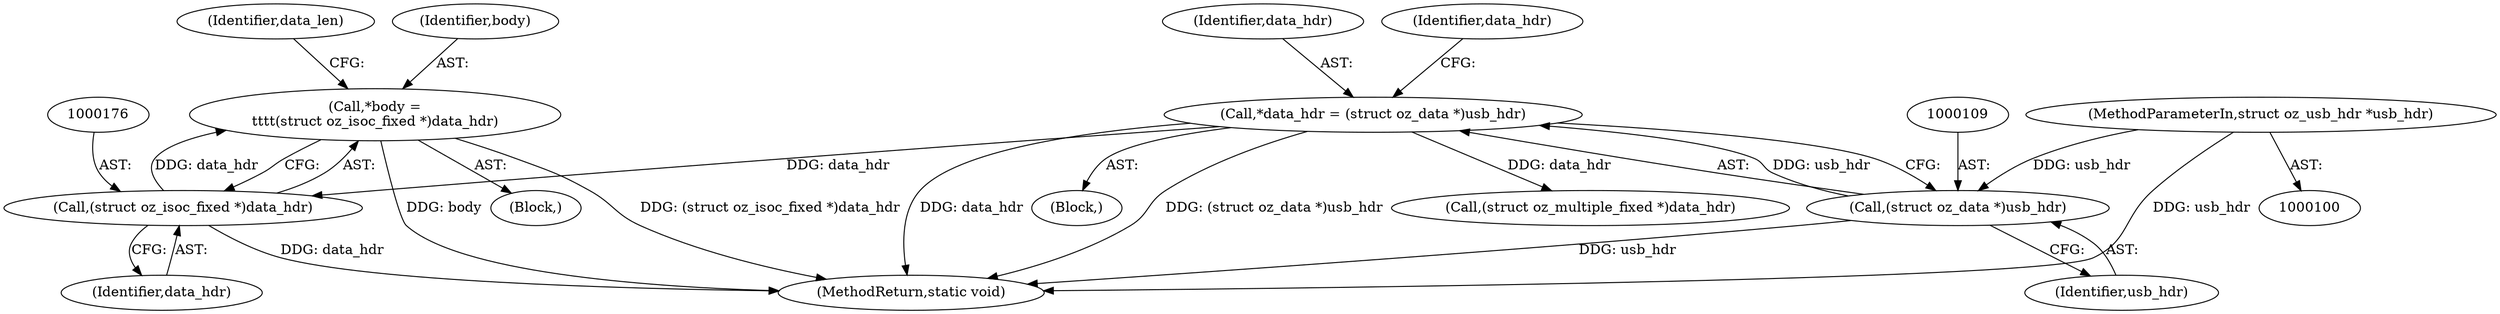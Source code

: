 digraph "0_linux_9a59029bc218b48eff8b5d4dde5662fd79d3e1a8@pointer" {
"1000173" [label="(Call,*body =\n\t\t\t\t(struct oz_isoc_fixed *)data_hdr)"];
"1000175" [label="(Call,(struct oz_isoc_fixed *)data_hdr)"];
"1000106" [label="(Call,*data_hdr = (struct oz_data *)usb_hdr)"];
"1000108" [label="(Call,(struct oz_data *)usb_hdr)"];
"1000102" [label="(MethodParameterIn,struct oz_usb_hdr *usb_hdr)"];
"1000180" [label="(Identifier,data_len)"];
"1000104" [label="(Block,)"];
"1000175" [label="(Call,(struct oz_isoc_fixed *)data_hdr)"];
"1000174" [label="(Identifier,body)"];
"1000171" [label="(Block,)"];
"1000107" [label="(Identifier,data_hdr)"];
"1000173" [label="(Call,*body =\n\t\t\t\t(struct oz_isoc_fixed *)data_hdr)"];
"1000110" [label="(Identifier,usb_hdr)"];
"1000113" [label="(Identifier,data_hdr)"];
"1000106" [label="(Call,*data_hdr = (struct oz_data *)usb_hdr)"];
"1000102" [label="(MethodParameterIn,struct oz_usb_hdr *usb_hdr)"];
"1000177" [label="(Identifier,data_hdr)"];
"1000121" [label="(Call,(struct oz_multiple_fixed *)data_hdr)"];
"1000233" [label="(MethodReturn,static void)"];
"1000108" [label="(Call,(struct oz_data *)usb_hdr)"];
"1000173" -> "1000171"  [label="AST: "];
"1000173" -> "1000175"  [label="CFG: "];
"1000174" -> "1000173"  [label="AST: "];
"1000175" -> "1000173"  [label="AST: "];
"1000180" -> "1000173"  [label="CFG: "];
"1000173" -> "1000233"  [label="DDG: body"];
"1000173" -> "1000233"  [label="DDG: (struct oz_isoc_fixed *)data_hdr"];
"1000175" -> "1000173"  [label="DDG: data_hdr"];
"1000175" -> "1000177"  [label="CFG: "];
"1000176" -> "1000175"  [label="AST: "];
"1000177" -> "1000175"  [label="AST: "];
"1000175" -> "1000233"  [label="DDG: data_hdr"];
"1000106" -> "1000175"  [label="DDG: data_hdr"];
"1000106" -> "1000104"  [label="AST: "];
"1000106" -> "1000108"  [label="CFG: "];
"1000107" -> "1000106"  [label="AST: "];
"1000108" -> "1000106"  [label="AST: "];
"1000113" -> "1000106"  [label="CFG: "];
"1000106" -> "1000233"  [label="DDG: (struct oz_data *)usb_hdr"];
"1000106" -> "1000233"  [label="DDG: data_hdr"];
"1000108" -> "1000106"  [label="DDG: usb_hdr"];
"1000106" -> "1000121"  [label="DDG: data_hdr"];
"1000108" -> "1000110"  [label="CFG: "];
"1000109" -> "1000108"  [label="AST: "];
"1000110" -> "1000108"  [label="AST: "];
"1000108" -> "1000233"  [label="DDG: usb_hdr"];
"1000102" -> "1000108"  [label="DDG: usb_hdr"];
"1000102" -> "1000100"  [label="AST: "];
"1000102" -> "1000233"  [label="DDG: usb_hdr"];
}
